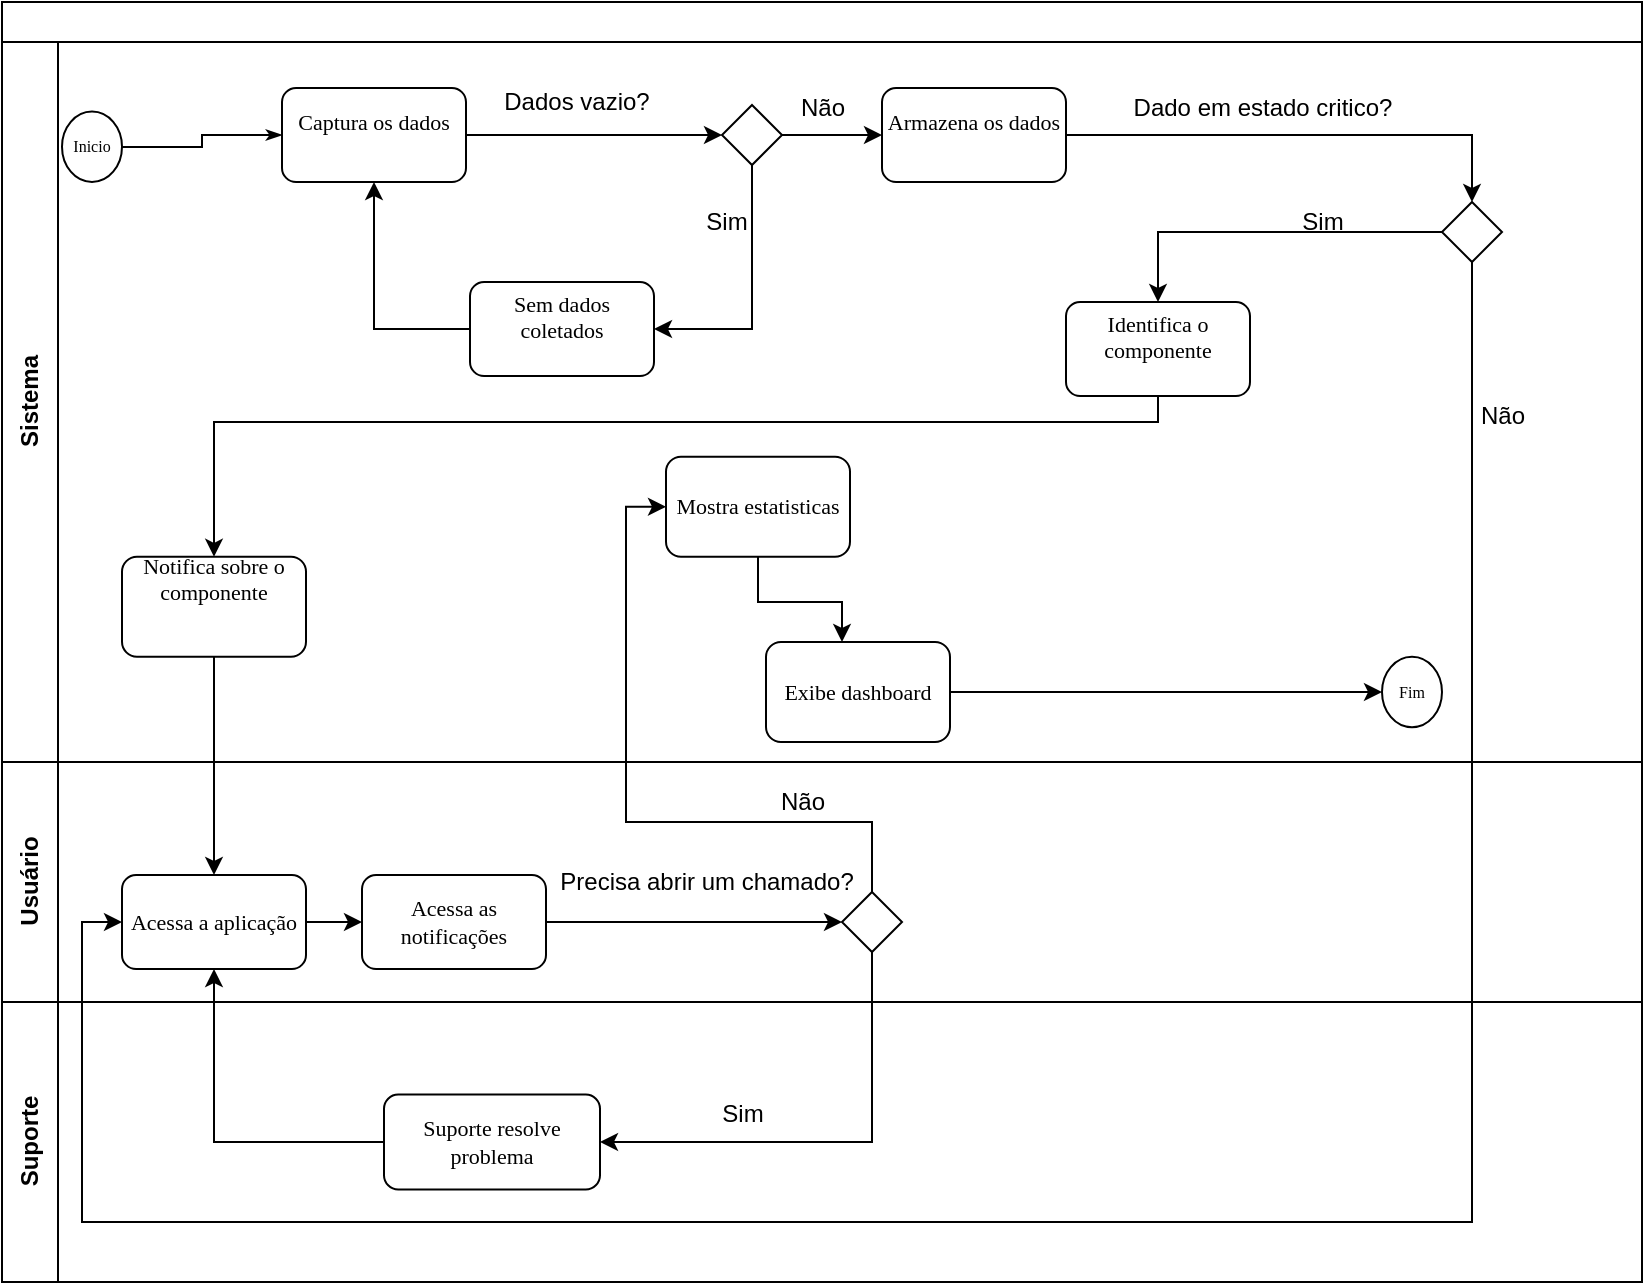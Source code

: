 <mxfile version="12.9.11" type="device"><diagram name="Page-1" id="c7488fd3-1785-93aa-aadb-54a6760d102a"><mxGraphModel dx="1477" dy="643" grid="1" gridSize="10" guides="1" tooltips="1" connect="1" arrows="1" fold="1" page="1" pageScale="1" pageWidth="1100" pageHeight="850" background="#ffffff" math="0" shadow="0"><root><mxCell id="0"/><mxCell id="1" parent="0"/><mxCell id="2b4e8129b02d487f-1" value="&lt;br&gt;" style="swimlane;html=1;childLayout=stackLayout;horizontal=1;startSize=20;horizontalStack=0;rounded=0;shadow=0;labelBackgroundColor=none;strokeWidth=1;fontFamily=Verdana;fontSize=8;align=center;" parent="1" vertex="1"><mxGeometry x="150" y="10" width="820" height="640" as="geometry"/></mxCell><mxCell id="2b4e8129b02d487f-2" value="Sistema&lt;br&gt;" style="swimlane;html=1;startSize=28;horizontal=0;" parent="2b4e8129b02d487f-1" vertex="1"><mxGeometry y="20" width="820" height="360" as="geometry"/></mxCell><mxCell id="2b4e8129b02d487f-18" style="edgeStyle=orthogonalEdgeStyle;rounded=0;html=1;labelBackgroundColor=none;startArrow=none;startFill=0;startSize=5;endArrow=classicThin;endFill=1;endSize=5;jettySize=auto;orthogonalLoop=1;strokeWidth=1;fontFamily=Verdana;fontSize=8" parent="2b4e8129b02d487f-2" source="2b4e8129b02d487f-5" target="2b4e8129b02d487f-6" edge="1"><mxGeometry relative="1" as="geometry"/></mxCell><mxCell id="HHt-yy4cfWkNUjhS_C_G-13" style="edgeStyle=orthogonalEdgeStyle;rounded=0;orthogonalLoop=1;jettySize=auto;html=1;entryX=0;entryY=0.5;entryDx=0;entryDy=0;" edge="1" parent="2b4e8129b02d487f-2" source="2b4e8129b02d487f-6" target="HHt-yy4cfWkNUjhS_C_G-12"><mxGeometry relative="1" as="geometry"/></mxCell><mxCell id="2b4e8129b02d487f-6" value="&lt;font style=&quot;font-size: 11px&quot;&gt;Captura os dados&lt;br&gt;&lt;br&gt;&lt;/font&gt;" style="rounded=1;whiteSpace=wrap;html=1;shadow=0;labelBackgroundColor=none;strokeWidth=1;fontFamily=Verdana;fontSize=8;align=center;" parent="2b4e8129b02d487f-2" vertex="1"><mxGeometry x="140" y="23" width="92" height="47" as="geometry"/></mxCell><mxCell id="2b4e8129b02d487f-5" value="Inicio&lt;br&gt;" style="ellipse;whiteSpace=wrap;html=1;rounded=0;shadow=0;labelBackgroundColor=none;strokeWidth=1;fontFamily=Verdana;fontSize=8;align=center;" parent="2b4e8129b02d487f-2" vertex="1"><mxGeometry x="30" y="34.75" width="30" height="35.25" as="geometry"/></mxCell><mxCell id="HHt-yy4cfWkNUjhS_C_G-8" value="&lt;span style=&quot;font-family: monospace ; font-size: 0px&quot;&gt;Ff&lt;/span&gt;" style="text;html=1;align=center;verticalAlign=middle;resizable=0;points=[];autosize=1;" vertex="1" parent="2b4e8129b02d487f-2"><mxGeometry x="260" y="30" width="20" height="20" as="geometry"/></mxCell><mxCell id="HHt-yy4cfWkNUjhS_C_G-9" value="Dados vazio?" style="text;html=1;align=center;verticalAlign=middle;resizable=0;points=[];autosize=1;" vertex="1" parent="2b4e8129b02d487f-2"><mxGeometry x="242" y="20" width="90" height="20" as="geometry"/></mxCell><mxCell id="HHt-yy4cfWkNUjhS_C_G-27" style="edgeStyle=orthogonalEdgeStyle;rounded=0;orthogonalLoop=1;jettySize=auto;html=1;entryX=0;entryY=0.5;entryDx=0;entryDy=0;" edge="1" parent="2b4e8129b02d487f-2" source="HHt-yy4cfWkNUjhS_C_G-12" target="HHt-yy4cfWkNUjhS_C_G-20"><mxGeometry relative="1" as="geometry"/></mxCell><mxCell id="HHt-yy4cfWkNUjhS_C_G-34" style="edgeStyle=orthogonalEdgeStyle;rounded=0;orthogonalLoop=1;jettySize=auto;html=1;exitX=0.5;exitY=1;exitDx=0;exitDy=0;entryX=1;entryY=0.5;entryDx=0;entryDy=0;" edge="1" parent="2b4e8129b02d487f-2" source="HHt-yy4cfWkNUjhS_C_G-12" target="HHt-yy4cfWkNUjhS_C_G-33"><mxGeometry relative="1" as="geometry"/></mxCell><mxCell id="HHt-yy4cfWkNUjhS_C_G-12" value="" style="rhombus;whiteSpace=wrap;html=1;" vertex="1" parent="2b4e8129b02d487f-2"><mxGeometry x="360" y="31.5" width="30" height="30" as="geometry"/></mxCell><mxCell id="HHt-yy4cfWkNUjhS_C_G-16" value="Sim&lt;br&gt;" style="text;html=1;align=center;verticalAlign=middle;resizable=0;points=[];autosize=1;" vertex="1" parent="2b4e8129b02d487f-2"><mxGeometry x="342" y="80" width="40" height="20" as="geometry"/></mxCell><mxCell id="HHt-yy4cfWkNUjhS_C_G-20" value="&lt;font style=&quot;font-size: 11px&quot;&gt;Armazena os dados&lt;br&gt;&lt;br&gt;&lt;/font&gt;" style="rounded=1;whiteSpace=wrap;html=1;shadow=0;labelBackgroundColor=none;strokeWidth=1;fontFamily=Verdana;fontSize=8;align=center;" vertex="1" parent="2b4e8129b02d487f-2"><mxGeometry x="440" y="23" width="92" height="47" as="geometry"/></mxCell><mxCell id="HHt-yy4cfWkNUjhS_C_G-25" value="Dado em estado critico?" style="text;html=1;align=center;verticalAlign=middle;resizable=0;points=[];autosize=1;" vertex="1" parent="2b4e8129b02d487f-2"><mxGeometry x="560" y="23" width="140" height="20" as="geometry"/></mxCell><mxCell id="HHt-yy4cfWkNUjhS_C_G-28" value="Não&lt;br&gt;" style="text;html=1;align=center;verticalAlign=middle;resizable=0;points=[];autosize=1;" vertex="1" parent="2b4e8129b02d487f-2"><mxGeometry x="390" y="23" width="40" height="20" as="geometry"/></mxCell><mxCell id="HHt-yy4cfWkNUjhS_C_G-86" style="edgeStyle=orthogonalEdgeStyle;rounded=0;orthogonalLoop=1;jettySize=auto;html=1;entryX=0.5;entryY=0;entryDx=0;entryDy=0;" edge="1" parent="2b4e8129b02d487f-2" source="HHt-yy4cfWkNUjhS_C_G-29" target="HHt-yy4cfWkNUjhS_C_G-67"><mxGeometry relative="1" as="geometry"/></mxCell><mxCell id="HHt-yy4cfWkNUjhS_C_G-29" value="" style="rhombus;whiteSpace=wrap;html=1;" vertex="1" parent="2b4e8129b02d487f-2"><mxGeometry x="720" y="80" width="30" height="30" as="geometry"/></mxCell><mxCell id="HHt-yy4cfWkNUjhS_C_G-24" style="edgeStyle=orthogonalEdgeStyle;rounded=0;orthogonalLoop=1;jettySize=auto;html=1;entryX=0.5;entryY=0;entryDx=0;entryDy=0;" edge="1" parent="2b4e8129b02d487f-2" source="HHt-yy4cfWkNUjhS_C_G-20" target="HHt-yy4cfWkNUjhS_C_G-29"><mxGeometry relative="1" as="geometry"><mxPoint x="740" y="47" as="targetPoint"/></mxGeometry></mxCell><mxCell id="HHt-yy4cfWkNUjhS_C_G-35" style="edgeStyle=orthogonalEdgeStyle;rounded=0;orthogonalLoop=1;jettySize=auto;html=1;entryX=0.5;entryY=1;entryDx=0;entryDy=0;" edge="1" parent="2b4e8129b02d487f-2" source="HHt-yy4cfWkNUjhS_C_G-33" target="2b4e8129b02d487f-6"><mxGeometry relative="1" as="geometry"/></mxCell><mxCell id="HHt-yy4cfWkNUjhS_C_G-33" value="&lt;font style=&quot;font-size: 11px&quot;&gt;Sem dados coletados&lt;br&gt;&lt;br&gt;&lt;/font&gt;" style="rounded=1;whiteSpace=wrap;html=1;shadow=0;labelBackgroundColor=none;strokeWidth=1;fontFamily=Verdana;fontSize=8;align=center;" vertex="1" parent="2b4e8129b02d487f-2"><mxGeometry x="234" y="120" width="92" height="47" as="geometry"/></mxCell><mxCell id="HHt-yy4cfWkNUjhS_C_G-148" style="edgeStyle=orthogonalEdgeStyle;rounded=0;orthogonalLoop=1;jettySize=auto;html=1;entryX=0.5;entryY=0;entryDx=0;entryDy=0;" edge="1" parent="2b4e8129b02d487f-2" source="HHt-yy4cfWkNUjhS_C_G-67" target="HHt-yy4cfWkNUjhS_C_G-74"><mxGeometry relative="1" as="geometry"><Array as="points"><mxPoint x="578" y="190"/><mxPoint x="106" y="190"/></Array></mxGeometry></mxCell><mxCell id="HHt-yy4cfWkNUjhS_C_G-67" value="&lt;font style=&quot;font-size: 11px&quot;&gt;Identifica o componente&lt;br&gt;&lt;br&gt;&lt;/font&gt;" style="rounded=1;whiteSpace=wrap;html=1;shadow=0;labelBackgroundColor=none;strokeWidth=1;fontFamily=Verdana;fontSize=8;align=center;" vertex="1" parent="2b4e8129b02d487f-2"><mxGeometry x="532" y="130" width="92" height="47" as="geometry"/></mxCell><mxCell id="HHt-yy4cfWkNUjhS_C_G-87" value="Sim&lt;br&gt;" style="text;html=1;align=center;verticalAlign=middle;resizable=0;points=[];autosize=1;" vertex="1" parent="2b4e8129b02d487f-2"><mxGeometry x="640" y="80" width="40" height="20" as="geometry"/></mxCell><mxCell id="HHt-yy4cfWkNUjhS_C_G-94" value="Não" style="text;html=1;align=center;verticalAlign=middle;resizable=0;points=[];autosize=1;" vertex="1" parent="2b4e8129b02d487f-2"><mxGeometry x="730" y="177" width="40" height="20" as="geometry"/></mxCell><mxCell id="HHt-yy4cfWkNUjhS_C_G-74" value="&lt;font style=&quot;font-size: 11px&quot;&gt;Notifica sobre o componente&lt;br&gt;&lt;br&gt;&lt;br&gt;&lt;/font&gt;" style="rounded=1;whiteSpace=wrap;html=1;shadow=0;labelBackgroundColor=none;strokeWidth=1;fontFamily=Verdana;fontSize=8;align=center;" vertex="1" parent="2b4e8129b02d487f-2"><mxGeometry x="60" y="257.38" width="92" height="50" as="geometry"/></mxCell><mxCell id="HHt-yy4cfWkNUjhS_C_G-142" value="" style="edgeStyle=orthogonalEdgeStyle;rounded=0;orthogonalLoop=1;jettySize=auto;html=1;" edge="1" parent="2b4e8129b02d487f-2" source="HHt-yy4cfWkNUjhS_C_G-79" target="HHt-yy4cfWkNUjhS_C_G-96"><mxGeometry relative="1" as="geometry"><Array as="points"><mxPoint x="378" y="280"/><mxPoint x="420" y="280"/></Array></mxGeometry></mxCell><mxCell id="HHt-yy4cfWkNUjhS_C_G-79" value="&lt;font style=&quot;font-size: 11px&quot;&gt;Mostra estatisticas&lt;br&gt;&lt;/font&gt;" style="rounded=1;whiteSpace=wrap;html=1;shadow=0;labelBackgroundColor=none;strokeWidth=1;fontFamily=Verdana;fontSize=8;align=center;" vertex="1" parent="2b4e8129b02d487f-2"><mxGeometry x="332" y="207.38" width="92" height="50" as="geometry"/></mxCell><mxCell id="HHt-yy4cfWkNUjhS_C_G-96" value="&lt;font style=&quot;font-size: 11px&quot;&gt;Exibe dashboard&lt;br&gt;&lt;/font&gt;" style="rounded=1;whiteSpace=wrap;html=1;shadow=0;labelBackgroundColor=none;strokeWidth=1;fontFamily=Verdana;fontSize=8;align=center;" vertex="1" parent="2b4e8129b02d487f-2"><mxGeometry x="382" y="300" width="92" height="50" as="geometry"/></mxCell><mxCell id="HHt-yy4cfWkNUjhS_C_G-76" value="Fim&lt;br&gt;" style="ellipse;whiteSpace=wrap;html=1;rounded=0;shadow=0;labelBackgroundColor=none;strokeWidth=1;fontFamily=Verdana;fontSize=8;align=center;" vertex="1" parent="2b4e8129b02d487f-2"><mxGeometry x="690" y="307.38" width="30" height="35.25" as="geometry"/></mxCell><mxCell id="HHt-yy4cfWkNUjhS_C_G-98" style="edgeStyle=orthogonalEdgeStyle;rounded=0;orthogonalLoop=1;jettySize=auto;html=1;entryX=0;entryY=0.5;entryDx=0;entryDy=0;" edge="1" parent="2b4e8129b02d487f-2" source="HHt-yy4cfWkNUjhS_C_G-96" target="HHt-yy4cfWkNUjhS_C_G-76"><mxGeometry relative="1" as="geometry"/></mxCell><mxCell id="HHt-yy4cfWkNUjhS_C_G-45" value="Usuário&lt;br&gt;" style="swimlane;html=1;startSize=28;horizontal=0;" vertex="1" parent="2b4e8129b02d487f-1"><mxGeometry y="380" width="820" height="120" as="geometry"/></mxCell><mxCell id="HHt-yy4cfWkNUjhS_C_G-50" value="&lt;span style=&quot;font-family: monospace ; font-size: 0px&quot;&gt;Ff&lt;/span&gt;" style="text;html=1;align=center;verticalAlign=middle;resizable=0;points=[];autosize=1;" vertex="1" parent="HHt-yy4cfWkNUjhS_C_G-45"><mxGeometry x="260" y="30" width="20" height="20" as="geometry"/></mxCell><mxCell id="HHt-yy4cfWkNUjhS_C_G-211" value="" style="edgeStyle=orthogonalEdgeStyle;rounded=0;orthogonalLoop=1;jettySize=auto;html=1;" edge="1" parent="HHt-yy4cfWkNUjhS_C_G-45" source="HHt-yy4cfWkNUjhS_C_G-132" target="HHt-yy4cfWkNUjhS_C_G-210"><mxGeometry relative="1" as="geometry"/></mxCell><mxCell id="HHt-yy4cfWkNUjhS_C_G-132" value="&lt;font style=&quot;font-size: 11px&quot;&gt;Acessa a aplicação&lt;br&gt;&lt;/font&gt;" style="rounded=1;whiteSpace=wrap;html=1;shadow=0;labelBackgroundColor=none;strokeWidth=1;fontFamily=Verdana;fontSize=8;align=center;" vertex="1" parent="HHt-yy4cfWkNUjhS_C_G-45"><mxGeometry x="60" y="56.5" width="92" height="47" as="geometry"/></mxCell><mxCell id="HHt-yy4cfWkNUjhS_C_G-210" value="&lt;font style=&quot;font-size: 11px&quot;&gt;Acessa as notificações&lt;br&gt;&lt;/font&gt;" style="rounded=1;whiteSpace=wrap;html=1;shadow=0;labelBackgroundColor=none;strokeWidth=1;fontFamily=Verdana;fontSize=8;align=center;" vertex="1" parent="HHt-yy4cfWkNUjhS_C_G-45"><mxGeometry x="180" y="56.5" width="92" height="47" as="geometry"/></mxCell><mxCell id="HHt-yy4cfWkNUjhS_C_G-213" value="" style="rhombus;whiteSpace=wrap;html=1;" vertex="1" parent="HHt-yy4cfWkNUjhS_C_G-45"><mxGeometry x="420" y="65" width="30" height="30" as="geometry"/></mxCell><mxCell id="HHt-yy4cfWkNUjhS_C_G-212" style="edgeStyle=orthogonalEdgeStyle;rounded=0;orthogonalLoop=1;jettySize=auto;html=1;" edge="1" parent="HHt-yy4cfWkNUjhS_C_G-45" source="HHt-yy4cfWkNUjhS_C_G-210" target="HHt-yy4cfWkNUjhS_C_G-213"><mxGeometry relative="1" as="geometry"><mxPoint x="300" y="80" as="targetPoint"/></mxGeometry></mxCell><mxCell id="HHt-yy4cfWkNUjhS_C_G-214" value="Precisa abrir um chamado?" style="text;html=1;align=center;verticalAlign=middle;resizable=0;points=[];autosize=1;" vertex="1" parent="HHt-yy4cfWkNUjhS_C_G-45"><mxGeometry x="272" y="50" width="160" height="20" as="geometry"/></mxCell><mxCell id="HHt-yy4cfWkNUjhS_C_G-219" value="Não&lt;br&gt;" style="text;html=1;align=center;verticalAlign=middle;resizable=0;points=[];autosize=1;" vertex="1" parent="HHt-yy4cfWkNUjhS_C_G-45"><mxGeometry x="380" y="10" width="40" height="20" as="geometry"/></mxCell><mxCell id="HHt-yy4cfWkNUjhS_C_G-147" style="edgeStyle=orthogonalEdgeStyle;rounded=0;orthogonalLoop=1;jettySize=auto;html=1;exitX=0.5;exitY=1;exitDx=0;exitDy=0;" edge="1" parent="2b4e8129b02d487f-1" source="HHt-yy4cfWkNUjhS_C_G-74" target="HHt-yy4cfWkNUjhS_C_G-132"><mxGeometry relative="1" as="geometry"/></mxCell><mxCell id="HHt-yy4cfWkNUjhS_C_G-156" value="Suporte&lt;br&gt;" style="swimlane;html=1;startSize=28;horizontal=0;" vertex="1" parent="2b4e8129b02d487f-1"><mxGeometry y="500" width="820" height="140" as="geometry"/></mxCell><mxCell id="HHt-yy4cfWkNUjhS_C_G-194" value="&lt;font style=&quot;font-size: 11px&quot;&gt;Suporte resolve problema&lt;br&gt;&lt;/font&gt;" style="rounded=1;whiteSpace=wrap;html=1;shadow=0;labelBackgroundColor=none;strokeWidth=1;fontFamily=Verdana;fontSize=8;align=center;" vertex="1" parent="HHt-yy4cfWkNUjhS_C_G-156"><mxGeometry x="191" y="46.25" width="108" height="47.5" as="geometry"/></mxCell><mxCell id="HHt-yy4cfWkNUjhS_C_G-208" value="Sim" style="text;html=1;align=center;verticalAlign=middle;resizable=0;points=[];autosize=1;" vertex="1" parent="HHt-yy4cfWkNUjhS_C_G-156"><mxGeometry x="350" y="46.25" width="40" height="20" as="geometry"/></mxCell><mxCell id="HHt-yy4cfWkNUjhS_C_G-206" style="edgeStyle=orthogonalEdgeStyle;rounded=0;orthogonalLoop=1;jettySize=auto;html=1;entryX=0.5;entryY=1;entryDx=0;entryDy=0;" edge="1" parent="2b4e8129b02d487f-1" source="HHt-yy4cfWkNUjhS_C_G-194" target="HHt-yy4cfWkNUjhS_C_G-132"><mxGeometry relative="1" as="geometry"/></mxCell><mxCell id="HHt-yy4cfWkNUjhS_C_G-217" style="edgeStyle=orthogonalEdgeStyle;rounded=0;orthogonalLoop=1;jettySize=auto;html=1;" edge="1" parent="2b4e8129b02d487f-1" source="HHt-yy4cfWkNUjhS_C_G-213" target="HHt-yy4cfWkNUjhS_C_G-194"><mxGeometry relative="1" as="geometry"><Array as="points"><mxPoint x="435" y="570"/></Array></mxGeometry></mxCell><mxCell id="HHt-yy4cfWkNUjhS_C_G-220" style="edgeStyle=orthogonalEdgeStyle;rounded=0;orthogonalLoop=1;jettySize=auto;html=1;entryX=0;entryY=0.5;entryDx=0;entryDy=0;" edge="1" parent="2b4e8129b02d487f-1" source="HHt-yy4cfWkNUjhS_C_G-213" target="HHt-yy4cfWkNUjhS_C_G-79"><mxGeometry relative="1" as="geometry"><Array as="points"><mxPoint x="435" y="410"/><mxPoint x="312" y="410"/><mxPoint x="312" y="252"/></Array></mxGeometry></mxCell><mxCell id="HHt-yy4cfWkNUjhS_C_G-93" style="edgeStyle=orthogonalEdgeStyle;rounded=0;orthogonalLoop=1;jettySize=auto;html=1;" edge="1" parent="2b4e8129b02d487f-1" source="HHt-yy4cfWkNUjhS_C_G-29" target="HHt-yy4cfWkNUjhS_C_G-132"><mxGeometry relative="1" as="geometry"><Array as="points"><mxPoint x="735" y="610"/><mxPoint x="40" y="610"/><mxPoint x="40" y="460"/></Array></mxGeometry></mxCell></root></mxGraphModel></diagram></mxfile>